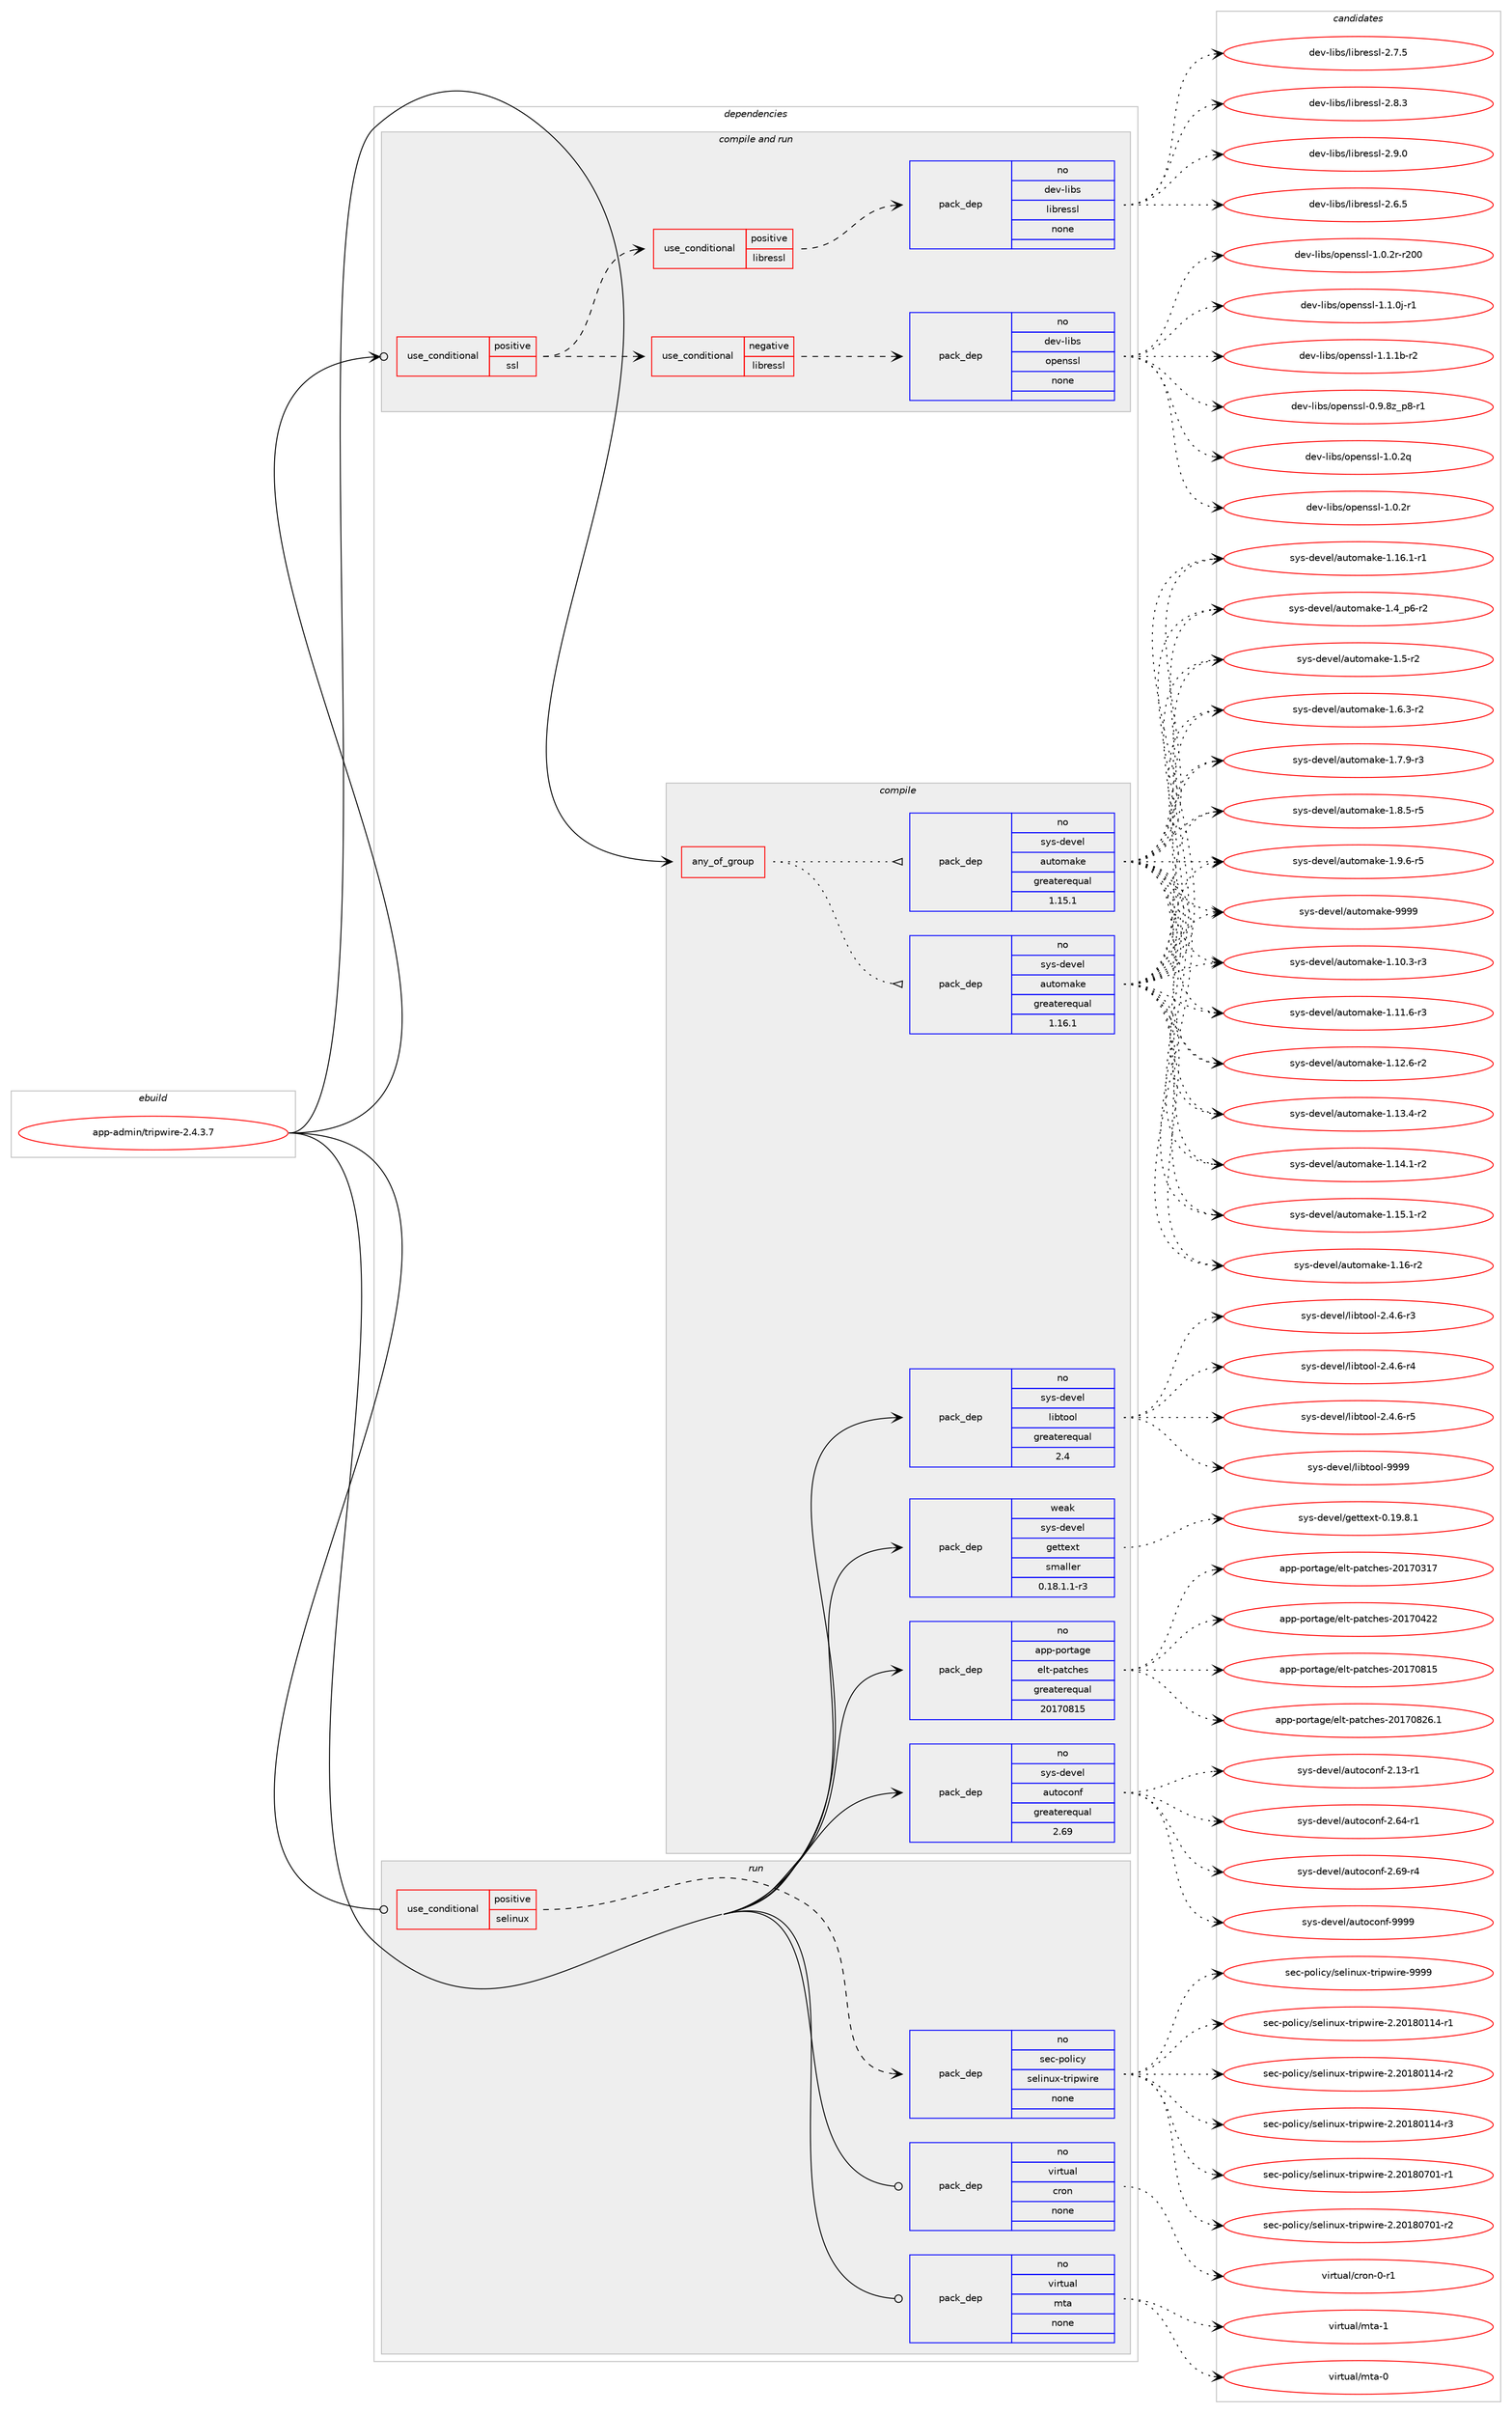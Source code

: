 digraph prolog {

# *************
# Graph options
# *************

newrank=true;
concentrate=true;
compound=true;
graph [rankdir=LR,fontname=Helvetica,fontsize=10,ranksep=1.5];#, ranksep=2.5, nodesep=0.2];
edge  [arrowhead=vee];
node  [fontname=Helvetica,fontsize=10];

# **********
# The ebuild
# **********

subgraph cluster_leftcol {
color=gray;
rank=same;
label=<<i>ebuild</i>>;
id [label="app-admin/tripwire-2.4.3.7", color=red, width=4, href="../app-admin/tripwire-2.4.3.7.svg"];
}

# ****************
# The dependencies
# ****************

subgraph cluster_midcol {
color=gray;
label=<<i>dependencies</i>>;
subgraph cluster_compile {
fillcolor="#eeeeee";
style=filled;
label=<<i>compile</i>>;
subgraph any19164 {
dependency1270175 [label=<<TABLE BORDER="0" CELLBORDER="1" CELLSPACING="0" CELLPADDING="4"><TR><TD CELLPADDING="10">any_of_group</TD></TR></TABLE>>, shape=none, color=red];subgraph pack904242 {
dependency1270176 [label=<<TABLE BORDER="0" CELLBORDER="1" CELLSPACING="0" CELLPADDING="4" WIDTH="220"><TR><TD ROWSPAN="6" CELLPADDING="30">pack_dep</TD></TR><TR><TD WIDTH="110">no</TD></TR><TR><TD>sys-devel</TD></TR><TR><TD>automake</TD></TR><TR><TD>greaterequal</TD></TR><TR><TD>1.16.1</TD></TR></TABLE>>, shape=none, color=blue];
}
dependency1270175:e -> dependency1270176:w [weight=20,style="dotted",arrowhead="oinv"];
subgraph pack904243 {
dependency1270177 [label=<<TABLE BORDER="0" CELLBORDER="1" CELLSPACING="0" CELLPADDING="4" WIDTH="220"><TR><TD ROWSPAN="6" CELLPADDING="30">pack_dep</TD></TR><TR><TD WIDTH="110">no</TD></TR><TR><TD>sys-devel</TD></TR><TR><TD>automake</TD></TR><TR><TD>greaterequal</TD></TR><TR><TD>1.15.1</TD></TR></TABLE>>, shape=none, color=blue];
}
dependency1270175:e -> dependency1270177:w [weight=20,style="dotted",arrowhead="oinv"];
}
id:e -> dependency1270175:w [weight=20,style="solid",arrowhead="vee"];
subgraph pack904244 {
dependency1270178 [label=<<TABLE BORDER="0" CELLBORDER="1" CELLSPACING="0" CELLPADDING="4" WIDTH="220"><TR><TD ROWSPAN="6" CELLPADDING="30">pack_dep</TD></TR><TR><TD WIDTH="110">no</TD></TR><TR><TD>app-portage</TD></TR><TR><TD>elt-patches</TD></TR><TR><TD>greaterequal</TD></TR><TR><TD>20170815</TD></TR></TABLE>>, shape=none, color=blue];
}
id:e -> dependency1270178:w [weight=20,style="solid",arrowhead="vee"];
subgraph pack904245 {
dependency1270179 [label=<<TABLE BORDER="0" CELLBORDER="1" CELLSPACING="0" CELLPADDING="4" WIDTH="220"><TR><TD ROWSPAN="6" CELLPADDING="30">pack_dep</TD></TR><TR><TD WIDTH="110">no</TD></TR><TR><TD>sys-devel</TD></TR><TR><TD>autoconf</TD></TR><TR><TD>greaterequal</TD></TR><TR><TD>2.69</TD></TR></TABLE>>, shape=none, color=blue];
}
id:e -> dependency1270179:w [weight=20,style="solid",arrowhead="vee"];
subgraph pack904246 {
dependency1270180 [label=<<TABLE BORDER="0" CELLBORDER="1" CELLSPACING="0" CELLPADDING="4" WIDTH="220"><TR><TD ROWSPAN="6" CELLPADDING="30">pack_dep</TD></TR><TR><TD WIDTH="110">no</TD></TR><TR><TD>sys-devel</TD></TR><TR><TD>libtool</TD></TR><TR><TD>greaterequal</TD></TR><TR><TD>2.4</TD></TR></TABLE>>, shape=none, color=blue];
}
id:e -> dependency1270180:w [weight=20,style="solid",arrowhead="vee"];
subgraph pack904247 {
dependency1270181 [label=<<TABLE BORDER="0" CELLBORDER="1" CELLSPACING="0" CELLPADDING="4" WIDTH="220"><TR><TD ROWSPAN="6" CELLPADDING="30">pack_dep</TD></TR><TR><TD WIDTH="110">weak</TD></TR><TR><TD>sys-devel</TD></TR><TR><TD>gettext</TD></TR><TR><TD>smaller</TD></TR><TR><TD>0.18.1.1-r3</TD></TR></TABLE>>, shape=none, color=blue];
}
id:e -> dependency1270181:w [weight=20,style="solid",arrowhead="vee"];
}
subgraph cluster_compileandrun {
fillcolor="#eeeeee";
style=filled;
label=<<i>compile and run</i>>;
subgraph cond346248 {
dependency1270182 [label=<<TABLE BORDER="0" CELLBORDER="1" CELLSPACING="0" CELLPADDING="4"><TR><TD ROWSPAN="3" CELLPADDING="10">use_conditional</TD></TR><TR><TD>positive</TD></TR><TR><TD>ssl</TD></TR></TABLE>>, shape=none, color=red];
subgraph cond346249 {
dependency1270183 [label=<<TABLE BORDER="0" CELLBORDER="1" CELLSPACING="0" CELLPADDING="4"><TR><TD ROWSPAN="3" CELLPADDING="10">use_conditional</TD></TR><TR><TD>negative</TD></TR><TR><TD>libressl</TD></TR></TABLE>>, shape=none, color=red];
subgraph pack904248 {
dependency1270184 [label=<<TABLE BORDER="0" CELLBORDER="1" CELLSPACING="0" CELLPADDING="4" WIDTH="220"><TR><TD ROWSPAN="6" CELLPADDING="30">pack_dep</TD></TR><TR><TD WIDTH="110">no</TD></TR><TR><TD>dev-libs</TD></TR><TR><TD>openssl</TD></TR><TR><TD>none</TD></TR><TR><TD></TD></TR></TABLE>>, shape=none, color=blue];
}
dependency1270183:e -> dependency1270184:w [weight=20,style="dashed",arrowhead="vee"];
}
dependency1270182:e -> dependency1270183:w [weight=20,style="dashed",arrowhead="vee"];
subgraph cond346250 {
dependency1270185 [label=<<TABLE BORDER="0" CELLBORDER="1" CELLSPACING="0" CELLPADDING="4"><TR><TD ROWSPAN="3" CELLPADDING="10">use_conditional</TD></TR><TR><TD>positive</TD></TR><TR><TD>libressl</TD></TR></TABLE>>, shape=none, color=red];
subgraph pack904249 {
dependency1270186 [label=<<TABLE BORDER="0" CELLBORDER="1" CELLSPACING="0" CELLPADDING="4" WIDTH="220"><TR><TD ROWSPAN="6" CELLPADDING="30">pack_dep</TD></TR><TR><TD WIDTH="110">no</TD></TR><TR><TD>dev-libs</TD></TR><TR><TD>libressl</TD></TR><TR><TD>none</TD></TR><TR><TD></TD></TR></TABLE>>, shape=none, color=blue];
}
dependency1270185:e -> dependency1270186:w [weight=20,style="dashed",arrowhead="vee"];
}
dependency1270182:e -> dependency1270185:w [weight=20,style="dashed",arrowhead="vee"];
}
id:e -> dependency1270182:w [weight=20,style="solid",arrowhead="odotvee"];
}
subgraph cluster_run {
fillcolor="#eeeeee";
style=filled;
label=<<i>run</i>>;
subgraph cond346251 {
dependency1270187 [label=<<TABLE BORDER="0" CELLBORDER="1" CELLSPACING="0" CELLPADDING="4"><TR><TD ROWSPAN="3" CELLPADDING="10">use_conditional</TD></TR><TR><TD>positive</TD></TR><TR><TD>selinux</TD></TR></TABLE>>, shape=none, color=red];
subgraph pack904250 {
dependency1270188 [label=<<TABLE BORDER="0" CELLBORDER="1" CELLSPACING="0" CELLPADDING="4" WIDTH="220"><TR><TD ROWSPAN="6" CELLPADDING="30">pack_dep</TD></TR><TR><TD WIDTH="110">no</TD></TR><TR><TD>sec-policy</TD></TR><TR><TD>selinux-tripwire</TD></TR><TR><TD>none</TD></TR><TR><TD></TD></TR></TABLE>>, shape=none, color=blue];
}
dependency1270187:e -> dependency1270188:w [weight=20,style="dashed",arrowhead="vee"];
}
id:e -> dependency1270187:w [weight=20,style="solid",arrowhead="odot"];
subgraph pack904251 {
dependency1270189 [label=<<TABLE BORDER="0" CELLBORDER="1" CELLSPACING="0" CELLPADDING="4" WIDTH="220"><TR><TD ROWSPAN="6" CELLPADDING="30">pack_dep</TD></TR><TR><TD WIDTH="110">no</TD></TR><TR><TD>virtual</TD></TR><TR><TD>cron</TD></TR><TR><TD>none</TD></TR><TR><TD></TD></TR></TABLE>>, shape=none, color=blue];
}
id:e -> dependency1270189:w [weight=20,style="solid",arrowhead="odot"];
subgraph pack904252 {
dependency1270190 [label=<<TABLE BORDER="0" CELLBORDER="1" CELLSPACING="0" CELLPADDING="4" WIDTH="220"><TR><TD ROWSPAN="6" CELLPADDING="30">pack_dep</TD></TR><TR><TD WIDTH="110">no</TD></TR><TR><TD>virtual</TD></TR><TR><TD>mta</TD></TR><TR><TD>none</TD></TR><TR><TD></TD></TR></TABLE>>, shape=none, color=blue];
}
id:e -> dependency1270190:w [weight=20,style="solid",arrowhead="odot"];
}
}

# **************
# The candidates
# **************

subgraph cluster_choices {
rank=same;
color=gray;
label=<<i>candidates</i>>;

subgraph choice904242 {
color=black;
nodesep=1;
choice11512111545100101118101108479711711611110997107101454946494846514511451 [label="sys-devel/automake-1.10.3-r3", color=red, width=4,href="../sys-devel/automake-1.10.3-r3.svg"];
choice11512111545100101118101108479711711611110997107101454946494946544511451 [label="sys-devel/automake-1.11.6-r3", color=red, width=4,href="../sys-devel/automake-1.11.6-r3.svg"];
choice11512111545100101118101108479711711611110997107101454946495046544511450 [label="sys-devel/automake-1.12.6-r2", color=red, width=4,href="../sys-devel/automake-1.12.6-r2.svg"];
choice11512111545100101118101108479711711611110997107101454946495146524511450 [label="sys-devel/automake-1.13.4-r2", color=red, width=4,href="../sys-devel/automake-1.13.4-r2.svg"];
choice11512111545100101118101108479711711611110997107101454946495246494511450 [label="sys-devel/automake-1.14.1-r2", color=red, width=4,href="../sys-devel/automake-1.14.1-r2.svg"];
choice11512111545100101118101108479711711611110997107101454946495346494511450 [label="sys-devel/automake-1.15.1-r2", color=red, width=4,href="../sys-devel/automake-1.15.1-r2.svg"];
choice1151211154510010111810110847971171161111099710710145494649544511450 [label="sys-devel/automake-1.16-r2", color=red, width=4,href="../sys-devel/automake-1.16-r2.svg"];
choice11512111545100101118101108479711711611110997107101454946495446494511449 [label="sys-devel/automake-1.16.1-r1", color=red, width=4,href="../sys-devel/automake-1.16.1-r1.svg"];
choice115121115451001011181011084797117116111109971071014549465295112544511450 [label="sys-devel/automake-1.4_p6-r2", color=red, width=4,href="../sys-devel/automake-1.4_p6-r2.svg"];
choice11512111545100101118101108479711711611110997107101454946534511450 [label="sys-devel/automake-1.5-r2", color=red, width=4,href="../sys-devel/automake-1.5-r2.svg"];
choice115121115451001011181011084797117116111109971071014549465446514511450 [label="sys-devel/automake-1.6.3-r2", color=red, width=4,href="../sys-devel/automake-1.6.3-r2.svg"];
choice115121115451001011181011084797117116111109971071014549465546574511451 [label="sys-devel/automake-1.7.9-r3", color=red, width=4,href="../sys-devel/automake-1.7.9-r3.svg"];
choice115121115451001011181011084797117116111109971071014549465646534511453 [label="sys-devel/automake-1.8.5-r5", color=red, width=4,href="../sys-devel/automake-1.8.5-r5.svg"];
choice115121115451001011181011084797117116111109971071014549465746544511453 [label="sys-devel/automake-1.9.6-r5", color=red, width=4,href="../sys-devel/automake-1.9.6-r5.svg"];
choice115121115451001011181011084797117116111109971071014557575757 [label="sys-devel/automake-9999", color=red, width=4,href="../sys-devel/automake-9999.svg"];
dependency1270176:e -> choice11512111545100101118101108479711711611110997107101454946494846514511451:w [style=dotted,weight="100"];
dependency1270176:e -> choice11512111545100101118101108479711711611110997107101454946494946544511451:w [style=dotted,weight="100"];
dependency1270176:e -> choice11512111545100101118101108479711711611110997107101454946495046544511450:w [style=dotted,weight="100"];
dependency1270176:e -> choice11512111545100101118101108479711711611110997107101454946495146524511450:w [style=dotted,weight="100"];
dependency1270176:e -> choice11512111545100101118101108479711711611110997107101454946495246494511450:w [style=dotted,weight="100"];
dependency1270176:e -> choice11512111545100101118101108479711711611110997107101454946495346494511450:w [style=dotted,weight="100"];
dependency1270176:e -> choice1151211154510010111810110847971171161111099710710145494649544511450:w [style=dotted,weight="100"];
dependency1270176:e -> choice11512111545100101118101108479711711611110997107101454946495446494511449:w [style=dotted,weight="100"];
dependency1270176:e -> choice115121115451001011181011084797117116111109971071014549465295112544511450:w [style=dotted,weight="100"];
dependency1270176:e -> choice11512111545100101118101108479711711611110997107101454946534511450:w [style=dotted,weight="100"];
dependency1270176:e -> choice115121115451001011181011084797117116111109971071014549465446514511450:w [style=dotted,weight="100"];
dependency1270176:e -> choice115121115451001011181011084797117116111109971071014549465546574511451:w [style=dotted,weight="100"];
dependency1270176:e -> choice115121115451001011181011084797117116111109971071014549465646534511453:w [style=dotted,weight="100"];
dependency1270176:e -> choice115121115451001011181011084797117116111109971071014549465746544511453:w [style=dotted,weight="100"];
dependency1270176:e -> choice115121115451001011181011084797117116111109971071014557575757:w [style=dotted,weight="100"];
}
subgraph choice904243 {
color=black;
nodesep=1;
choice11512111545100101118101108479711711611110997107101454946494846514511451 [label="sys-devel/automake-1.10.3-r3", color=red, width=4,href="../sys-devel/automake-1.10.3-r3.svg"];
choice11512111545100101118101108479711711611110997107101454946494946544511451 [label="sys-devel/automake-1.11.6-r3", color=red, width=4,href="../sys-devel/automake-1.11.6-r3.svg"];
choice11512111545100101118101108479711711611110997107101454946495046544511450 [label="sys-devel/automake-1.12.6-r2", color=red, width=4,href="../sys-devel/automake-1.12.6-r2.svg"];
choice11512111545100101118101108479711711611110997107101454946495146524511450 [label="sys-devel/automake-1.13.4-r2", color=red, width=4,href="../sys-devel/automake-1.13.4-r2.svg"];
choice11512111545100101118101108479711711611110997107101454946495246494511450 [label="sys-devel/automake-1.14.1-r2", color=red, width=4,href="../sys-devel/automake-1.14.1-r2.svg"];
choice11512111545100101118101108479711711611110997107101454946495346494511450 [label="sys-devel/automake-1.15.1-r2", color=red, width=4,href="../sys-devel/automake-1.15.1-r2.svg"];
choice1151211154510010111810110847971171161111099710710145494649544511450 [label="sys-devel/automake-1.16-r2", color=red, width=4,href="../sys-devel/automake-1.16-r2.svg"];
choice11512111545100101118101108479711711611110997107101454946495446494511449 [label="sys-devel/automake-1.16.1-r1", color=red, width=4,href="../sys-devel/automake-1.16.1-r1.svg"];
choice115121115451001011181011084797117116111109971071014549465295112544511450 [label="sys-devel/automake-1.4_p6-r2", color=red, width=4,href="../sys-devel/automake-1.4_p6-r2.svg"];
choice11512111545100101118101108479711711611110997107101454946534511450 [label="sys-devel/automake-1.5-r2", color=red, width=4,href="../sys-devel/automake-1.5-r2.svg"];
choice115121115451001011181011084797117116111109971071014549465446514511450 [label="sys-devel/automake-1.6.3-r2", color=red, width=4,href="../sys-devel/automake-1.6.3-r2.svg"];
choice115121115451001011181011084797117116111109971071014549465546574511451 [label="sys-devel/automake-1.7.9-r3", color=red, width=4,href="../sys-devel/automake-1.7.9-r3.svg"];
choice115121115451001011181011084797117116111109971071014549465646534511453 [label="sys-devel/automake-1.8.5-r5", color=red, width=4,href="../sys-devel/automake-1.8.5-r5.svg"];
choice115121115451001011181011084797117116111109971071014549465746544511453 [label="sys-devel/automake-1.9.6-r5", color=red, width=4,href="../sys-devel/automake-1.9.6-r5.svg"];
choice115121115451001011181011084797117116111109971071014557575757 [label="sys-devel/automake-9999", color=red, width=4,href="../sys-devel/automake-9999.svg"];
dependency1270177:e -> choice11512111545100101118101108479711711611110997107101454946494846514511451:w [style=dotted,weight="100"];
dependency1270177:e -> choice11512111545100101118101108479711711611110997107101454946494946544511451:w [style=dotted,weight="100"];
dependency1270177:e -> choice11512111545100101118101108479711711611110997107101454946495046544511450:w [style=dotted,weight="100"];
dependency1270177:e -> choice11512111545100101118101108479711711611110997107101454946495146524511450:w [style=dotted,weight="100"];
dependency1270177:e -> choice11512111545100101118101108479711711611110997107101454946495246494511450:w [style=dotted,weight="100"];
dependency1270177:e -> choice11512111545100101118101108479711711611110997107101454946495346494511450:w [style=dotted,weight="100"];
dependency1270177:e -> choice1151211154510010111810110847971171161111099710710145494649544511450:w [style=dotted,weight="100"];
dependency1270177:e -> choice11512111545100101118101108479711711611110997107101454946495446494511449:w [style=dotted,weight="100"];
dependency1270177:e -> choice115121115451001011181011084797117116111109971071014549465295112544511450:w [style=dotted,weight="100"];
dependency1270177:e -> choice11512111545100101118101108479711711611110997107101454946534511450:w [style=dotted,weight="100"];
dependency1270177:e -> choice115121115451001011181011084797117116111109971071014549465446514511450:w [style=dotted,weight="100"];
dependency1270177:e -> choice115121115451001011181011084797117116111109971071014549465546574511451:w [style=dotted,weight="100"];
dependency1270177:e -> choice115121115451001011181011084797117116111109971071014549465646534511453:w [style=dotted,weight="100"];
dependency1270177:e -> choice115121115451001011181011084797117116111109971071014549465746544511453:w [style=dotted,weight="100"];
dependency1270177:e -> choice115121115451001011181011084797117116111109971071014557575757:w [style=dotted,weight="100"];
}
subgraph choice904244 {
color=black;
nodesep=1;
choice97112112451121111141169710310147101108116451129711699104101115455048495548514955 [label="app-portage/elt-patches-20170317", color=red, width=4,href="../app-portage/elt-patches-20170317.svg"];
choice97112112451121111141169710310147101108116451129711699104101115455048495548525050 [label="app-portage/elt-patches-20170422", color=red, width=4,href="../app-portage/elt-patches-20170422.svg"];
choice97112112451121111141169710310147101108116451129711699104101115455048495548564953 [label="app-portage/elt-patches-20170815", color=red, width=4,href="../app-portage/elt-patches-20170815.svg"];
choice971121124511211111411697103101471011081164511297116991041011154550484955485650544649 [label="app-portage/elt-patches-20170826.1", color=red, width=4,href="../app-portage/elt-patches-20170826.1.svg"];
dependency1270178:e -> choice97112112451121111141169710310147101108116451129711699104101115455048495548514955:w [style=dotted,weight="100"];
dependency1270178:e -> choice97112112451121111141169710310147101108116451129711699104101115455048495548525050:w [style=dotted,weight="100"];
dependency1270178:e -> choice97112112451121111141169710310147101108116451129711699104101115455048495548564953:w [style=dotted,weight="100"];
dependency1270178:e -> choice971121124511211111411697103101471011081164511297116991041011154550484955485650544649:w [style=dotted,weight="100"];
}
subgraph choice904245 {
color=black;
nodesep=1;
choice1151211154510010111810110847971171161119911111010245504649514511449 [label="sys-devel/autoconf-2.13-r1", color=red, width=4,href="../sys-devel/autoconf-2.13-r1.svg"];
choice1151211154510010111810110847971171161119911111010245504654524511449 [label="sys-devel/autoconf-2.64-r1", color=red, width=4,href="../sys-devel/autoconf-2.64-r1.svg"];
choice1151211154510010111810110847971171161119911111010245504654574511452 [label="sys-devel/autoconf-2.69-r4", color=red, width=4,href="../sys-devel/autoconf-2.69-r4.svg"];
choice115121115451001011181011084797117116111991111101024557575757 [label="sys-devel/autoconf-9999", color=red, width=4,href="../sys-devel/autoconf-9999.svg"];
dependency1270179:e -> choice1151211154510010111810110847971171161119911111010245504649514511449:w [style=dotted,weight="100"];
dependency1270179:e -> choice1151211154510010111810110847971171161119911111010245504654524511449:w [style=dotted,weight="100"];
dependency1270179:e -> choice1151211154510010111810110847971171161119911111010245504654574511452:w [style=dotted,weight="100"];
dependency1270179:e -> choice115121115451001011181011084797117116111991111101024557575757:w [style=dotted,weight="100"];
}
subgraph choice904246 {
color=black;
nodesep=1;
choice1151211154510010111810110847108105981161111111084550465246544511451 [label="sys-devel/libtool-2.4.6-r3", color=red, width=4,href="../sys-devel/libtool-2.4.6-r3.svg"];
choice1151211154510010111810110847108105981161111111084550465246544511452 [label="sys-devel/libtool-2.4.6-r4", color=red, width=4,href="../sys-devel/libtool-2.4.6-r4.svg"];
choice1151211154510010111810110847108105981161111111084550465246544511453 [label="sys-devel/libtool-2.4.6-r5", color=red, width=4,href="../sys-devel/libtool-2.4.6-r5.svg"];
choice1151211154510010111810110847108105981161111111084557575757 [label="sys-devel/libtool-9999", color=red, width=4,href="../sys-devel/libtool-9999.svg"];
dependency1270180:e -> choice1151211154510010111810110847108105981161111111084550465246544511451:w [style=dotted,weight="100"];
dependency1270180:e -> choice1151211154510010111810110847108105981161111111084550465246544511452:w [style=dotted,weight="100"];
dependency1270180:e -> choice1151211154510010111810110847108105981161111111084550465246544511453:w [style=dotted,weight="100"];
dependency1270180:e -> choice1151211154510010111810110847108105981161111111084557575757:w [style=dotted,weight="100"];
}
subgraph choice904247 {
color=black;
nodesep=1;
choice1151211154510010111810110847103101116116101120116454846495746564649 [label="sys-devel/gettext-0.19.8.1", color=red, width=4,href="../sys-devel/gettext-0.19.8.1.svg"];
dependency1270181:e -> choice1151211154510010111810110847103101116116101120116454846495746564649:w [style=dotted,weight="100"];
}
subgraph choice904248 {
color=black;
nodesep=1;
choice10010111845108105981154711111210111011511510845484657465612295112564511449 [label="dev-libs/openssl-0.9.8z_p8-r1", color=red, width=4,href="../dev-libs/openssl-0.9.8z_p8-r1.svg"];
choice100101118451081059811547111112101110115115108454946484650113 [label="dev-libs/openssl-1.0.2q", color=red, width=4,href="../dev-libs/openssl-1.0.2q.svg"];
choice100101118451081059811547111112101110115115108454946484650114 [label="dev-libs/openssl-1.0.2r", color=red, width=4,href="../dev-libs/openssl-1.0.2r.svg"];
choice10010111845108105981154711111210111011511510845494648465011445114504848 [label="dev-libs/openssl-1.0.2r-r200", color=red, width=4,href="../dev-libs/openssl-1.0.2r-r200.svg"];
choice1001011184510810598115471111121011101151151084549464946481064511449 [label="dev-libs/openssl-1.1.0j-r1", color=red, width=4,href="../dev-libs/openssl-1.1.0j-r1.svg"];
choice100101118451081059811547111112101110115115108454946494649984511450 [label="dev-libs/openssl-1.1.1b-r2", color=red, width=4,href="../dev-libs/openssl-1.1.1b-r2.svg"];
dependency1270184:e -> choice10010111845108105981154711111210111011511510845484657465612295112564511449:w [style=dotted,weight="100"];
dependency1270184:e -> choice100101118451081059811547111112101110115115108454946484650113:w [style=dotted,weight="100"];
dependency1270184:e -> choice100101118451081059811547111112101110115115108454946484650114:w [style=dotted,weight="100"];
dependency1270184:e -> choice10010111845108105981154711111210111011511510845494648465011445114504848:w [style=dotted,weight="100"];
dependency1270184:e -> choice1001011184510810598115471111121011101151151084549464946481064511449:w [style=dotted,weight="100"];
dependency1270184:e -> choice100101118451081059811547111112101110115115108454946494649984511450:w [style=dotted,weight="100"];
}
subgraph choice904249 {
color=black;
nodesep=1;
choice10010111845108105981154710810598114101115115108455046544653 [label="dev-libs/libressl-2.6.5", color=red, width=4,href="../dev-libs/libressl-2.6.5.svg"];
choice10010111845108105981154710810598114101115115108455046554653 [label="dev-libs/libressl-2.7.5", color=red, width=4,href="../dev-libs/libressl-2.7.5.svg"];
choice10010111845108105981154710810598114101115115108455046564651 [label="dev-libs/libressl-2.8.3", color=red, width=4,href="../dev-libs/libressl-2.8.3.svg"];
choice10010111845108105981154710810598114101115115108455046574648 [label="dev-libs/libressl-2.9.0", color=red, width=4,href="../dev-libs/libressl-2.9.0.svg"];
dependency1270186:e -> choice10010111845108105981154710810598114101115115108455046544653:w [style=dotted,weight="100"];
dependency1270186:e -> choice10010111845108105981154710810598114101115115108455046554653:w [style=dotted,weight="100"];
dependency1270186:e -> choice10010111845108105981154710810598114101115115108455046564651:w [style=dotted,weight="100"];
dependency1270186:e -> choice10010111845108105981154710810598114101115115108455046574648:w [style=dotted,weight="100"];
}
subgraph choice904250 {
color=black;
nodesep=1;
choice115101994511211110810599121471151011081051101171204511611410511211910511410145504650484956484949524511449 [label="sec-policy/selinux-tripwire-2.20180114-r1", color=red, width=4,href="../sec-policy/selinux-tripwire-2.20180114-r1.svg"];
choice115101994511211110810599121471151011081051101171204511611410511211910511410145504650484956484949524511450 [label="sec-policy/selinux-tripwire-2.20180114-r2", color=red, width=4,href="../sec-policy/selinux-tripwire-2.20180114-r2.svg"];
choice115101994511211110810599121471151011081051101171204511611410511211910511410145504650484956484949524511451 [label="sec-policy/selinux-tripwire-2.20180114-r3", color=red, width=4,href="../sec-policy/selinux-tripwire-2.20180114-r3.svg"];
choice115101994511211110810599121471151011081051101171204511611410511211910511410145504650484956485548494511449 [label="sec-policy/selinux-tripwire-2.20180701-r1", color=red, width=4,href="../sec-policy/selinux-tripwire-2.20180701-r1.svg"];
choice115101994511211110810599121471151011081051101171204511611410511211910511410145504650484956485548494511450 [label="sec-policy/selinux-tripwire-2.20180701-r2", color=red, width=4,href="../sec-policy/selinux-tripwire-2.20180701-r2.svg"];
choice11510199451121111081059912147115101108105110117120451161141051121191051141014557575757 [label="sec-policy/selinux-tripwire-9999", color=red, width=4,href="../sec-policy/selinux-tripwire-9999.svg"];
dependency1270188:e -> choice115101994511211110810599121471151011081051101171204511611410511211910511410145504650484956484949524511449:w [style=dotted,weight="100"];
dependency1270188:e -> choice115101994511211110810599121471151011081051101171204511611410511211910511410145504650484956484949524511450:w [style=dotted,weight="100"];
dependency1270188:e -> choice115101994511211110810599121471151011081051101171204511611410511211910511410145504650484956484949524511451:w [style=dotted,weight="100"];
dependency1270188:e -> choice115101994511211110810599121471151011081051101171204511611410511211910511410145504650484956485548494511449:w [style=dotted,weight="100"];
dependency1270188:e -> choice115101994511211110810599121471151011081051101171204511611410511211910511410145504650484956485548494511450:w [style=dotted,weight="100"];
dependency1270188:e -> choice11510199451121111081059912147115101108105110117120451161141051121191051141014557575757:w [style=dotted,weight="100"];
}
subgraph choice904251 {
color=black;
nodesep=1;
choice11810511411611797108479911411111045484511449 [label="virtual/cron-0-r1", color=red, width=4,href="../virtual/cron-0-r1.svg"];
dependency1270189:e -> choice11810511411611797108479911411111045484511449:w [style=dotted,weight="100"];
}
subgraph choice904252 {
color=black;
nodesep=1;
choice1181051141161179710847109116974548 [label="virtual/mta-0", color=red, width=4,href="../virtual/mta-0.svg"];
choice1181051141161179710847109116974549 [label="virtual/mta-1", color=red, width=4,href="../virtual/mta-1.svg"];
dependency1270190:e -> choice1181051141161179710847109116974548:w [style=dotted,weight="100"];
dependency1270190:e -> choice1181051141161179710847109116974549:w [style=dotted,weight="100"];
}
}

}
